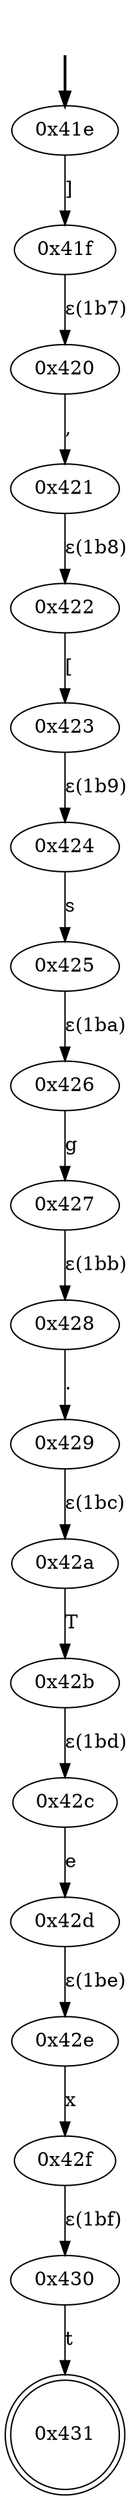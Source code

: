 digraph {
	fake [style=invisible]
	"0x41e" [root=true]
	"0x41f"
	"0x420"
	"0x421"
	"0x422"
	"0x423"
	"0x424"
	"0x425"
	"0x426"
	"0x427"
	"0x428"
	"0x429"
	"0x42a"
	"0x42b"
	"0x42c"
	"0x42d"
	"0x42e"
	"0x42f"
	"0x430"
	"0x431" [shape=doublecircle]
	fake -> "0x41e" [style=bold]
	"0x41e" -> "0x41f" [label="]"]
	"0x420" -> "0x421" [label=","]
	"0x41f" -> "0x420" [label="ε(1b7)"]
	"0x422" -> "0x423" [label="["]
	"0x421" -> "0x422" [label="ε(1b8)"]
	"0x424" -> "0x425" [label=s]
	"0x423" -> "0x424" [label="ε(1b9)"]
	"0x426" -> "0x427" [label=g]
	"0x425" -> "0x426" [label="ε(1ba)"]
	"0x428" -> "0x429" [label="."]
	"0x427" -> "0x428" [label="ε(1bb)"]
	"0x42a" -> "0x42b" [label=T]
	"0x429" -> "0x42a" [label="ε(1bc)"]
	"0x42c" -> "0x42d" [label=e]
	"0x42b" -> "0x42c" [label="ε(1bd)"]
	"0x42e" -> "0x42f" [label=x]
	"0x42d" -> "0x42e" [label="ε(1be)"]
	"0x430" -> "0x431" [label=t]
	"0x42f" -> "0x430" [label="ε(1bf)"]
}
